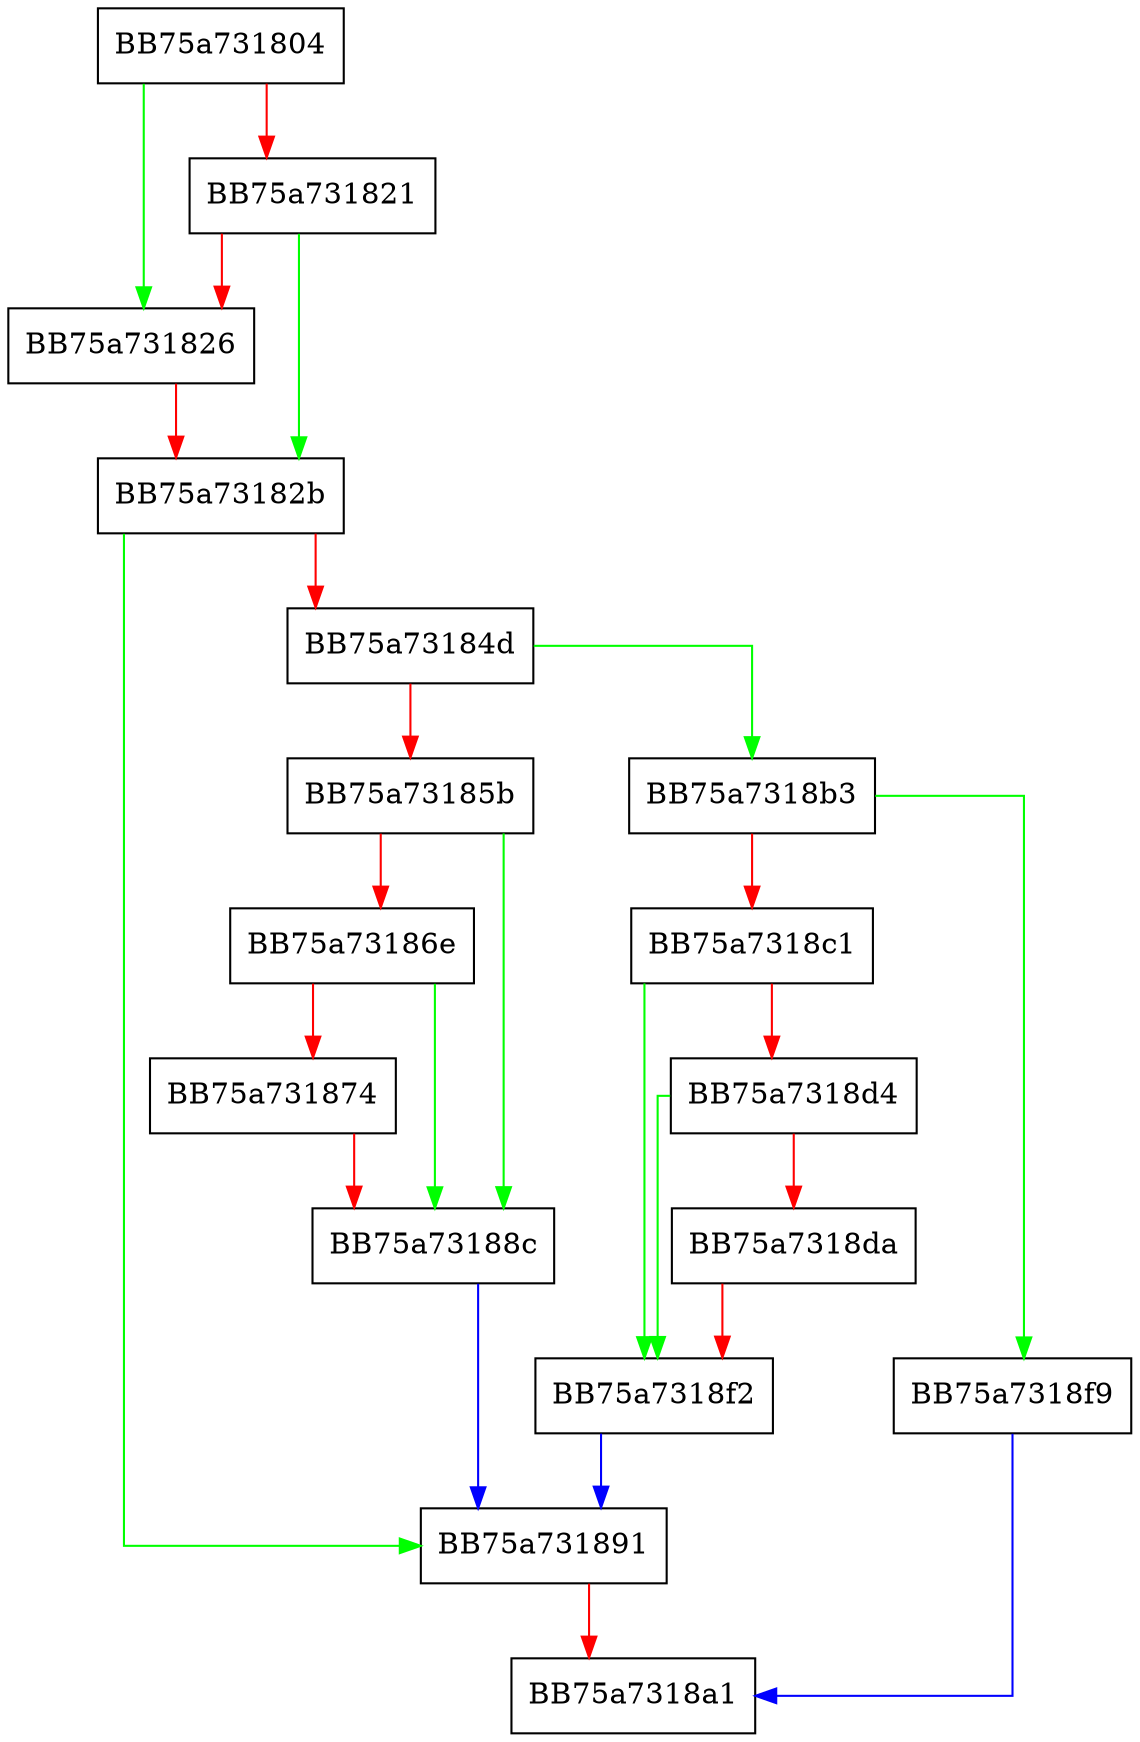 digraph LoadPathRecord {
  node [shape="box"];
  graph [splines=ortho];
  BB75a731804 -> BB75a731826 [color="green"];
  BB75a731804 -> BB75a731821 [color="red"];
  BB75a731821 -> BB75a73182b [color="green"];
  BB75a731821 -> BB75a731826 [color="red"];
  BB75a731826 -> BB75a73182b [color="red"];
  BB75a73182b -> BB75a731891 [color="green"];
  BB75a73182b -> BB75a73184d [color="red"];
  BB75a73184d -> BB75a7318b3 [color="green"];
  BB75a73184d -> BB75a73185b [color="red"];
  BB75a73185b -> BB75a73188c [color="green"];
  BB75a73185b -> BB75a73186e [color="red"];
  BB75a73186e -> BB75a73188c [color="green"];
  BB75a73186e -> BB75a731874 [color="red"];
  BB75a731874 -> BB75a73188c [color="red"];
  BB75a73188c -> BB75a731891 [color="blue"];
  BB75a731891 -> BB75a7318a1 [color="red"];
  BB75a7318b3 -> BB75a7318f9 [color="green"];
  BB75a7318b3 -> BB75a7318c1 [color="red"];
  BB75a7318c1 -> BB75a7318f2 [color="green"];
  BB75a7318c1 -> BB75a7318d4 [color="red"];
  BB75a7318d4 -> BB75a7318f2 [color="green"];
  BB75a7318d4 -> BB75a7318da [color="red"];
  BB75a7318da -> BB75a7318f2 [color="red"];
  BB75a7318f2 -> BB75a731891 [color="blue"];
  BB75a7318f9 -> BB75a7318a1 [color="blue"];
}